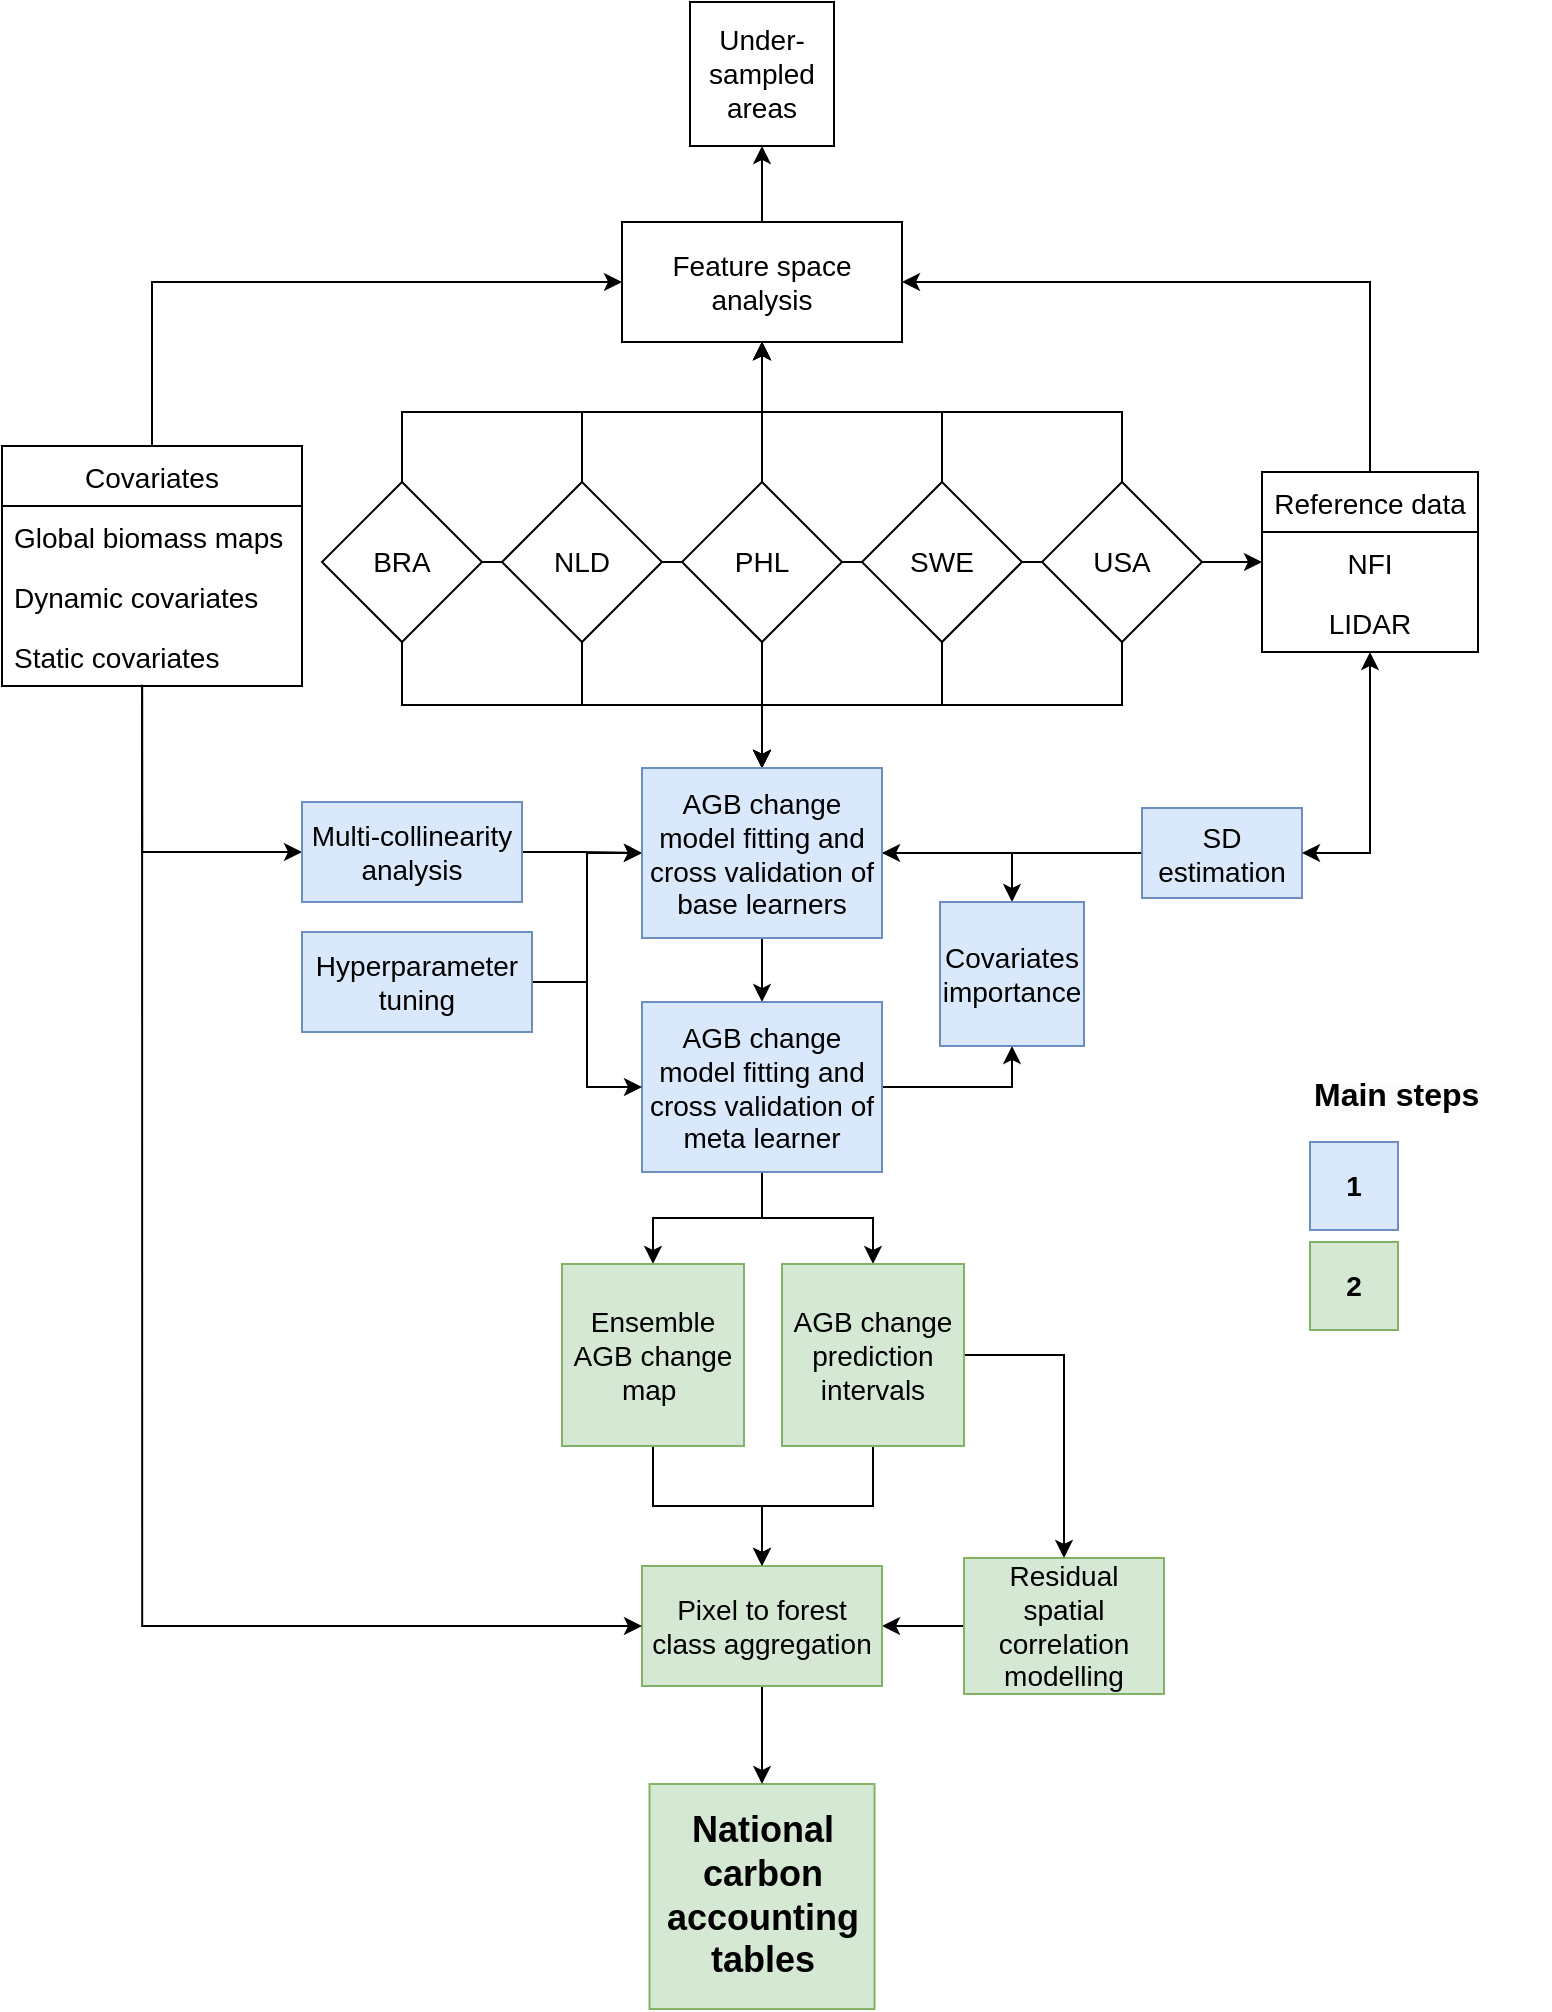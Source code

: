 <mxfile version="20.8.3" type="github">
  <diagram id="7FCCXjIass0c8LGfuhQM" name="Page-1">
    <mxGraphModel dx="1436" dy="794" grid="1" gridSize="10" guides="1" tooltips="1" connect="1" arrows="1" fold="1" page="1" pageScale="1" pageWidth="850" pageHeight="1100" math="0" shadow="0">
      <root>
        <mxCell id="0" />
        <mxCell id="1" parent="0" />
        <mxCell id="KfV9JO7thijLEImpelJ5-1" style="edgeStyle=orthogonalEdgeStyle;rounded=0;orthogonalLoop=1;jettySize=auto;html=1;exitX=1;exitY=0.5;exitDx=0;exitDy=0;entryX=0.5;entryY=0;entryDx=0;entryDy=0;fontSize=14;" parent="1" source="teEx1f5QK_VXIkJfzbQ1-2" target="SapkT-yCN-9leXiu0YD5-23" edge="1">
          <mxGeometry relative="1" as="geometry" />
        </mxCell>
        <mxCell id="ZPYPRFv1HHKOTxgRyHcO-13" style="edgeStyle=orthogonalEdgeStyle;rounded=0;orthogonalLoop=1;jettySize=auto;html=1;exitX=0.5;exitY=1;exitDx=0;exitDy=0;entryX=0.5;entryY=0;entryDx=0;entryDy=0;startArrow=none;startFill=0;fontSize=14;" parent="1" source="teEx1f5QK_VXIkJfzbQ1-2" target="ZPYPRFv1HHKOTxgRyHcO-12" edge="1">
          <mxGeometry relative="1" as="geometry" />
        </mxCell>
        <mxCell id="teEx1f5QK_VXIkJfzbQ1-2" value="AGB change model fitting and cross validation of base learners" style="rounded=0;whiteSpace=wrap;html=1;fontSize=14;" parent="1" vertex="1">
          <mxGeometry x="340" y="443" width="120" height="85" as="geometry" />
        </mxCell>
        <mxCell id="CiL1iPkSdLGy49wB4nn3-9" style="edgeStyle=orthogonalEdgeStyle;rounded=0;orthogonalLoop=1;jettySize=auto;html=1;exitX=0;exitY=0.5;exitDx=0;exitDy=0;entryX=1;entryY=0.5;entryDx=0;entryDy=0;endArrow=classic;endFill=1;fontSize=14;" parent="1" source="teEx1f5QK_VXIkJfzbQ1-4" target="teEx1f5QK_VXIkJfzbQ1-2" edge="1">
          <mxGeometry relative="1" as="geometry" />
        </mxCell>
        <mxCell id="teEx1f5QK_VXIkJfzbQ1-4" value="SD estimation" style="rounded=0;whiteSpace=wrap;html=1;fillColor=#dae8fc;strokeColor=#6c8ebf;fontSize=14;" parent="1" vertex="1">
          <mxGeometry x="590" y="463" width="80" height="45" as="geometry" />
        </mxCell>
        <mxCell id="SapkT-yCN-9leXiu0YD5-10" style="edgeStyle=orthogonalEdgeStyle;rounded=0;orthogonalLoop=1;jettySize=auto;html=1;exitX=0.531;exitY=0.993;exitDx=0;exitDy=0;exitPerimeter=0;startArrow=none;fontSize=14;" parent="1" source="SapkT-yCN-9leXiu0YD5-11" edge="1">
          <mxGeometry relative="1" as="geometry">
            <mxPoint x="230" y="485" as="targetPoint" />
          </mxGeometry>
        </mxCell>
        <mxCell id="udOXeqOPOwT8TV3Jfvcm-2" style="edgeStyle=orthogonalEdgeStyle;rounded=0;orthogonalLoop=1;jettySize=auto;html=1;exitX=0.5;exitY=0;exitDx=0;exitDy=0;entryX=0;entryY=0.5;entryDx=0;entryDy=0;startArrow=none;startFill=0;fontSize=14;" parent="1" source="teEx1f5QK_VXIkJfzbQ1-7" target="udOXeqOPOwT8TV3Jfvcm-1" edge="1">
          <mxGeometry relative="1" as="geometry" />
        </mxCell>
        <mxCell id="teEx1f5QK_VXIkJfzbQ1-7" value="Covariates" style="swimlane;fontStyle=0;childLayout=stackLayout;horizontal=1;startSize=30;horizontalStack=0;resizeParent=1;resizeParentMax=0;resizeLast=0;collapsible=1;marginBottom=0;fontSize=14;" parent="1" vertex="1">
          <mxGeometry x="20" y="282" width="150" height="120" as="geometry">
            <mxRectangle x="20" y="300" width="100" height="30" as="alternateBounds" />
          </mxGeometry>
        </mxCell>
        <mxCell id="teEx1f5QK_VXIkJfzbQ1-8" value="Global biomass maps" style="text;strokeColor=none;fillColor=none;align=left;verticalAlign=middle;spacingLeft=4;spacingRight=4;overflow=hidden;points=[[0,0.5],[1,0.5]];portConstraint=eastwest;rotatable=0;fontSize=14;" parent="teEx1f5QK_VXIkJfzbQ1-7" vertex="1">
          <mxGeometry y="30" width="150" height="30" as="geometry" />
        </mxCell>
        <mxCell id="teEx1f5QK_VXIkJfzbQ1-9" value="Dynamic covariates" style="text;strokeColor=none;fillColor=none;align=left;verticalAlign=middle;spacingLeft=4;spacingRight=4;overflow=hidden;points=[[0,0.5],[1,0.5]];portConstraint=eastwest;rotatable=0;fontSize=14;" parent="teEx1f5QK_VXIkJfzbQ1-7" vertex="1">
          <mxGeometry y="60" width="150" height="30" as="geometry" />
        </mxCell>
        <mxCell id="teEx1f5QK_VXIkJfzbQ1-10" value="Static covariates" style="text;strokeColor=none;fillColor=none;align=left;verticalAlign=middle;spacingLeft=4;spacingRight=4;overflow=hidden;points=[[0,0.5],[1,0.5]];portConstraint=eastwest;rotatable=0;fontSize=14;" parent="teEx1f5QK_VXIkJfzbQ1-7" vertex="1">
          <mxGeometry y="90" width="150" height="30" as="geometry" />
        </mxCell>
        <mxCell id="udOXeqOPOwT8TV3Jfvcm-3" style="edgeStyle=orthogonalEdgeStyle;rounded=0;orthogonalLoop=1;jettySize=auto;html=1;exitX=0.5;exitY=0;exitDx=0;exitDy=0;entryX=1;entryY=0.5;entryDx=0;entryDy=0;startArrow=none;startFill=0;verticalAlign=top;fontSize=14;" parent="1" source="teEx1f5QK_VXIkJfzbQ1-11" target="udOXeqOPOwT8TV3Jfvcm-1" edge="1">
          <mxGeometry relative="1" as="geometry" />
        </mxCell>
        <mxCell id="CiL1iPkSdLGy49wB4nn3-10" style="edgeStyle=orthogonalEdgeStyle;rounded=0;orthogonalLoop=1;jettySize=auto;html=1;exitX=0.5;exitY=1;exitDx=0;exitDy=0;entryX=1;entryY=0.5;entryDx=0;entryDy=0;endArrow=classic;endFill=1;startArrow=classic;startFill=1;fontSize=14;" parent="1" source="teEx1f5QK_VXIkJfzbQ1-11" target="teEx1f5QK_VXIkJfzbQ1-4" edge="1">
          <mxGeometry relative="1" as="geometry" />
        </mxCell>
        <mxCell id="MKZQgAe1Ub3DY2Xg2E-A-13" style="edgeStyle=orthogonalEdgeStyle;rounded=0;orthogonalLoop=1;jettySize=auto;html=1;exitX=0;exitY=0.5;exitDx=0;exitDy=0;entryX=1;entryY=0.5;entryDx=0;entryDy=0;startArrow=classic;startFill=1;endArrow=none;endFill=0;" edge="1" parent="1" source="teEx1f5QK_VXIkJfzbQ1-11" target="teEx1f5QK_VXIkJfzbQ1-26">
          <mxGeometry relative="1" as="geometry" />
        </mxCell>
        <mxCell id="teEx1f5QK_VXIkJfzbQ1-11" value="Reference data" style="swimlane;fontStyle=0;childLayout=stackLayout;horizontal=1;startSize=30;horizontalStack=0;resizeParent=1;resizeParentMax=0;resizeLast=0;collapsible=1;marginBottom=0;fontSize=14;" parent="1" vertex="1">
          <mxGeometry x="650" y="295" width="108" height="90" as="geometry">
            <mxRectangle x="350" y="250" width="100" height="30" as="alternateBounds" />
          </mxGeometry>
        </mxCell>
        <mxCell id="teEx1f5QK_VXIkJfzbQ1-12" value="NFI" style="text;strokeColor=none;fillColor=none;align=center;verticalAlign=middle;spacingLeft=4;spacingRight=4;overflow=hidden;points=[[0,0.5],[1,0.5]];portConstraint=eastwest;rotatable=0;fontSize=14;" parent="teEx1f5QK_VXIkJfzbQ1-11" vertex="1">
          <mxGeometry y="30" width="108" height="30" as="geometry" />
        </mxCell>
        <mxCell id="teEx1f5QK_VXIkJfzbQ1-13" value="LIDAR" style="text;strokeColor=none;fillColor=none;align=center;verticalAlign=middle;spacingLeft=4;spacingRight=4;overflow=hidden;points=[[0,0.5],[1,0.5]];portConstraint=eastwest;rotatable=0;fontSize=14;" parent="teEx1f5QK_VXIkJfzbQ1-11" vertex="1">
          <mxGeometry y="60" width="108" height="30" as="geometry" />
        </mxCell>
        <mxCell id="asTnqt45lLxpINR-L1pG-8" style="edgeStyle=orthogonalEdgeStyle;rounded=0;orthogonalLoop=1;jettySize=auto;html=1;exitX=1;exitY=0.5;exitDx=0;exitDy=0;entryX=0;entryY=0.5;entryDx=0;entryDy=0;endArrow=none;endFill=0;fontSize=14;" parent="1" source="teEx1f5QK_VXIkJfzbQ1-15" target="teEx1f5QK_VXIkJfzbQ1-24" edge="1">
          <mxGeometry relative="1" as="geometry" />
        </mxCell>
        <mxCell id="SapkT-yCN-9leXiu0YD5-8" style="edgeStyle=orthogonalEdgeStyle;rounded=0;orthogonalLoop=1;jettySize=auto;html=1;exitX=0.5;exitY=1;exitDx=0;exitDy=0;entryX=0.5;entryY=0;entryDx=0;entryDy=0;fontSize=14;" parent="1" source="teEx1f5QK_VXIkJfzbQ1-15" target="teEx1f5QK_VXIkJfzbQ1-2" edge="1">
          <mxGeometry relative="1" as="geometry">
            <mxPoint x="390" y="460" as="targetPoint" />
          </mxGeometry>
        </mxCell>
        <mxCell id="MKZQgAe1Ub3DY2Xg2E-A-7" style="edgeStyle=orthogonalEdgeStyle;rounded=0;orthogonalLoop=1;jettySize=auto;html=1;exitX=0.5;exitY=0;exitDx=0;exitDy=0;entryX=0.5;entryY=1;entryDx=0;entryDy=0;startArrow=none;startFill=0;endArrow=classic;endFill=1;" edge="1" parent="1" source="teEx1f5QK_VXIkJfzbQ1-15" target="udOXeqOPOwT8TV3Jfvcm-1">
          <mxGeometry relative="1" as="geometry" />
        </mxCell>
        <mxCell id="teEx1f5QK_VXIkJfzbQ1-15" value="NLD" style="rhombus;whiteSpace=wrap;html=1;fontSize=14;" parent="1" vertex="1">
          <mxGeometry x="270" y="300" width="80" height="80" as="geometry" />
        </mxCell>
        <mxCell id="asTnqt45lLxpINR-L1pG-9" style="edgeStyle=orthogonalEdgeStyle;rounded=0;orthogonalLoop=1;jettySize=auto;html=1;exitX=1;exitY=0.5;exitDx=0;exitDy=0;entryX=0;entryY=0.5;entryDx=0;entryDy=0;endArrow=none;endFill=0;fontSize=14;" parent="1" source="teEx1f5QK_VXIkJfzbQ1-24" target="teEx1f5QK_VXIkJfzbQ1-25" edge="1">
          <mxGeometry relative="1" as="geometry" />
        </mxCell>
        <mxCell id="SapkT-yCN-9leXiu0YD5-5" style="edgeStyle=orthogonalEdgeStyle;rounded=0;orthogonalLoop=1;jettySize=auto;html=1;exitX=0.5;exitY=1;exitDx=0;exitDy=0;entryX=0.5;entryY=0;entryDx=0;entryDy=0;fontSize=14;" parent="1" source="teEx1f5QK_VXIkJfzbQ1-24" target="teEx1f5QK_VXIkJfzbQ1-2" edge="1">
          <mxGeometry relative="1" as="geometry" />
        </mxCell>
        <mxCell id="MKZQgAe1Ub3DY2Xg2E-A-8" style="edgeStyle=orthogonalEdgeStyle;rounded=0;orthogonalLoop=1;jettySize=auto;html=1;exitX=0.5;exitY=0;exitDx=0;exitDy=0;entryX=0.5;entryY=1;entryDx=0;entryDy=0;startArrow=none;startFill=0;endArrow=classic;endFill=1;" edge="1" parent="1" source="teEx1f5QK_VXIkJfzbQ1-24" target="udOXeqOPOwT8TV3Jfvcm-1">
          <mxGeometry relative="1" as="geometry" />
        </mxCell>
        <mxCell id="teEx1f5QK_VXIkJfzbQ1-24" value="PHL" style="rhombus;whiteSpace=wrap;html=1;fontSize=14;" parent="1" vertex="1">
          <mxGeometry x="360" y="300" width="80" height="80" as="geometry" />
        </mxCell>
        <mxCell id="asTnqt45lLxpINR-L1pG-10" style="edgeStyle=orthogonalEdgeStyle;rounded=0;orthogonalLoop=1;jettySize=auto;html=1;exitX=1;exitY=0.5;exitDx=0;exitDy=0;entryX=0;entryY=0.5;entryDx=0;entryDy=0;endArrow=none;endFill=0;fontSize=14;" parent="1" source="teEx1f5QK_VXIkJfzbQ1-25" target="teEx1f5QK_VXIkJfzbQ1-26" edge="1">
          <mxGeometry relative="1" as="geometry" />
        </mxCell>
        <mxCell id="SapkT-yCN-9leXiu0YD5-6" style="edgeStyle=orthogonalEdgeStyle;rounded=0;orthogonalLoop=1;jettySize=auto;html=1;exitX=0.5;exitY=1;exitDx=0;exitDy=0;entryX=0.5;entryY=0;entryDx=0;entryDy=0;fontSize=14;" parent="1" source="teEx1f5QK_VXIkJfzbQ1-25" target="teEx1f5QK_VXIkJfzbQ1-2" edge="1">
          <mxGeometry relative="1" as="geometry">
            <mxPoint x="400" y="440" as="targetPoint" />
          </mxGeometry>
        </mxCell>
        <mxCell id="MKZQgAe1Ub3DY2Xg2E-A-11" style="edgeStyle=orthogonalEdgeStyle;rounded=0;orthogonalLoop=1;jettySize=auto;html=1;exitX=0.5;exitY=0;exitDx=0;exitDy=0;entryX=0.5;entryY=1;entryDx=0;entryDy=0;startArrow=none;startFill=0;endArrow=classic;endFill=1;" edge="1" parent="1" source="teEx1f5QK_VXIkJfzbQ1-25" target="udOXeqOPOwT8TV3Jfvcm-1">
          <mxGeometry relative="1" as="geometry" />
        </mxCell>
        <mxCell id="teEx1f5QK_VXIkJfzbQ1-25" value="SWE" style="rhombus;whiteSpace=wrap;html=1;fontSize=14;" parent="1" vertex="1">
          <mxGeometry x="450" y="300" width="80" height="80" as="geometry" />
        </mxCell>
        <mxCell id="SapkT-yCN-9leXiu0YD5-7" style="edgeStyle=orthogonalEdgeStyle;rounded=0;orthogonalLoop=1;jettySize=auto;html=1;exitX=0.5;exitY=1;exitDx=0;exitDy=0;entryX=0.5;entryY=0;entryDx=0;entryDy=0;fontSize=14;" parent="1" source="teEx1f5QK_VXIkJfzbQ1-26" target="teEx1f5QK_VXIkJfzbQ1-2" edge="1">
          <mxGeometry relative="1" as="geometry">
            <mxPoint x="400" y="440" as="targetPoint" />
          </mxGeometry>
        </mxCell>
        <mxCell id="MKZQgAe1Ub3DY2Xg2E-A-12" style="edgeStyle=orthogonalEdgeStyle;rounded=0;orthogonalLoop=1;jettySize=auto;html=1;exitX=0.5;exitY=0;exitDx=0;exitDy=0;entryX=0.5;entryY=1;entryDx=0;entryDy=0;startArrow=none;startFill=0;endArrow=classic;endFill=1;" edge="1" parent="1" source="teEx1f5QK_VXIkJfzbQ1-26" target="udOXeqOPOwT8TV3Jfvcm-1">
          <mxGeometry relative="1" as="geometry" />
        </mxCell>
        <mxCell id="teEx1f5QK_VXIkJfzbQ1-26" value="USA" style="rhombus;whiteSpace=wrap;html=1;fontSize=14;" parent="1" vertex="1">
          <mxGeometry x="540" y="300" width="80" height="80" as="geometry" />
        </mxCell>
        <mxCell id="HY1Ie6rke9uAVWFBcpWW-11" style="edgeStyle=orthogonalEdgeStyle;rounded=0;orthogonalLoop=1;jettySize=auto;html=1;exitX=0.5;exitY=1;exitDx=0;exitDy=0;entryX=0.5;entryY=0;entryDx=0;entryDy=0;fontSize=14;" parent="1" source="teEx1f5QK_VXIkJfzbQ1-53" target="HY1Ie6rke9uAVWFBcpWW-2" edge="1">
          <mxGeometry relative="1" as="geometry" />
        </mxCell>
        <mxCell id="teEx1f5QK_VXIkJfzbQ1-53" value="&lt;span style=&quot;font-size: 14px;&quot;&gt;Ensemble AGB change map&amp;nbsp;&lt;/span&gt;" style="whiteSpace=wrap;html=1;aspect=fixed;fontSize=14;fillColor=#dae8fc;strokeColor=#6c8ebf;" parent="1" vertex="1">
          <mxGeometry x="300" y="691" width="91" height="91" as="geometry" />
        </mxCell>
        <mxCell id="asTnqt45lLxpINR-L1pG-4" value="&lt;font style=&quot;font-size: 18px;&quot;&gt;National carbon accounting tables&lt;/font&gt;" style="whiteSpace=wrap;html=1;aspect=fixed;fontSize=14;fillColor=#d5e8d4;strokeColor=#82b366;fontStyle=1" parent="1" vertex="1">
          <mxGeometry x="343.75" y="951" width="112.5" height="112.5" as="geometry" />
        </mxCell>
        <mxCell id="SapkT-yCN-9leXiu0YD5-13" style="edgeStyle=orthogonalEdgeStyle;rounded=0;orthogonalLoop=1;jettySize=auto;html=1;exitX=1;exitY=0.5;exitDx=0;exitDy=0;entryX=0;entryY=0.5;entryDx=0;entryDy=0;fontSize=14;" parent="1" source="SapkT-yCN-9leXiu0YD5-11" target="teEx1f5QK_VXIkJfzbQ1-2" edge="1">
          <mxGeometry relative="1" as="geometry" />
        </mxCell>
        <mxCell id="ZPYPRFv1HHKOTxgRyHcO-14" style="edgeStyle=orthogonalEdgeStyle;rounded=0;orthogonalLoop=1;jettySize=auto;html=1;exitX=0;exitY=0.5;exitDx=0;exitDy=0;entryX=0.467;entryY=1;entryDx=0;entryDy=0;entryPerimeter=0;startArrow=classic;startFill=1;endArrow=none;endFill=0;fontSize=14;" parent="1" source="SapkT-yCN-9leXiu0YD5-11" target="teEx1f5QK_VXIkJfzbQ1-10" edge="1">
          <mxGeometry relative="1" as="geometry" />
        </mxCell>
        <mxCell id="SapkT-yCN-9leXiu0YD5-11" value="Multi-collinearity analysis" style="rounded=0;whiteSpace=wrap;html=1;fillColor=#dae8fc;strokeColor=#6c8ebf;fontSize=14;" parent="1" vertex="1">
          <mxGeometry x="170" y="460" width="110" height="50" as="geometry" />
        </mxCell>
        <mxCell id="SapkT-yCN-9leXiu0YD5-23" value="&lt;span style=&quot;font-size: 14px;&quot;&gt;Covariates importance&lt;/span&gt;" style="whiteSpace=wrap;html=1;aspect=fixed;fontSize=14;fillColor=#dae8fc;strokeColor=#6c8ebf;" parent="1" vertex="1">
          <mxGeometry x="489" y="510" width="72" height="72" as="geometry" />
        </mxCell>
        <mxCell id="HY1Ie6rke9uAVWFBcpWW-5" style="edgeStyle=orthogonalEdgeStyle;rounded=0;orthogonalLoop=1;jettySize=auto;html=1;exitX=0.5;exitY=1;exitDx=0;exitDy=0;entryX=0.5;entryY=0;entryDx=0;entryDy=0;fontSize=14;" parent="1" source="HY1Ie6rke9uAVWFBcpWW-2" target="asTnqt45lLxpINR-L1pG-4" edge="1">
          <mxGeometry relative="1" as="geometry" />
        </mxCell>
        <mxCell id="ZPYPRFv1HHKOTxgRyHcO-19" style="edgeStyle=orthogonalEdgeStyle;rounded=0;orthogonalLoop=1;jettySize=auto;html=1;exitX=1;exitY=0.5;exitDx=0;exitDy=0;entryX=0;entryY=0.5;entryDx=0;entryDy=0;startArrow=classic;startFill=1;endArrow=none;endFill=0;fontSize=14;" parent="1" source="HY1Ie6rke9uAVWFBcpWW-2" target="ZPYPRFv1HHKOTxgRyHcO-5" edge="1">
          <mxGeometry relative="1" as="geometry" />
        </mxCell>
        <mxCell id="HY1Ie6rke9uAVWFBcpWW-2" value="Pixel to forest class aggregation" style="rounded=0;whiteSpace=wrap;html=1;fillColor=#d5e8d4;strokeColor=#82b366;fontSize=14;" parent="1" vertex="1">
          <mxGeometry x="340" y="842" width="120" height="60" as="geometry" />
        </mxCell>
        <mxCell id="MKZQgAe1Ub3DY2Xg2E-A-5" style="edgeStyle=orthogonalEdgeStyle;rounded=0;orthogonalLoop=1;jettySize=auto;html=1;exitX=0.5;exitY=0;exitDx=0;exitDy=0;entryX=0.5;entryY=1;entryDx=0;entryDy=0;startArrow=none;startFill=0;endArrow=classic;endFill=1;" edge="1" parent="1" source="udOXeqOPOwT8TV3Jfvcm-1" target="QPVWIPGNWYsc6U1EdOR2-4">
          <mxGeometry relative="1" as="geometry" />
        </mxCell>
        <mxCell id="udOXeqOPOwT8TV3Jfvcm-1" value="&lt;font style=&quot;font-size: 14px;&quot;&gt;Feature space analysis&lt;/font&gt;" style="rounded=0;whiteSpace=wrap;html=1;fontSize=14;" parent="1" vertex="1">
          <mxGeometry x="330" y="170" width="140" height="60" as="geometry" />
        </mxCell>
        <mxCell id="CiL1iPkSdLGy49wB4nn3-7" style="edgeStyle=orthogonalEdgeStyle;rounded=0;orthogonalLoop=1;jettySize=auto;html=1;exitX=1;exitY=0.5;exitDx=0;exitDy=0;entryX=0;entryY=0.5;entryDx=0;entryDy=0;endArrow=none;endFill=0;fontSize=14;" parent="1" source="CiL1iPkSdLGy49wB4nn3-6" target="teEx1f5QK_VXIkJfzbQ1-15" edge="1">
          <mxGeometry relative="1" as="geometry" />
        </mxCell>
        <mxCell id="CiL1iPkSdLGy49wB4nn3-12" style="edgeStyle=orthogonalEdgeStyle;rounded=0;orthogonalLoop=1;jettySize=auto;html=1;exitX=0.5;exitY=1;exitDx=0;exitDy=0;entryX=0.5;entryY=0;entryDx=0;entryDy=0;endArrow=classic;endFill=1;fontSize=14;" parent="1" source="CiL1iPkSdLGy49wB4nn3-6" target="teEx1f5QK_VXIkJfzbQ1-2" edge="1">
          <mxGeometry relative="1" as="geometry" />
        </mxCell>
        <mxCell id="MKZQgAe1Ub3DY2Xg2E-A-6" style="edgeStyle=orthogonalEdgeStyle;rounded=0;orthogonalLoop=1;jettySize=auto;html=1;exitX=0.5;exitY=0;exitDx=0;exitDy=0;entryX=0.5;entryY=1;entryDx=0;entryDy=0;startArrow=none;startFill=0;endArrow=classic;endFill=1;" edge="1" parent="1" source="CiL1iPkSdLGy49wB4nn3-6" target="udOXeqOPOwT8TV3Jfvcm-1">
          <mxGeometry relative="1" as="geometry" />
        </mxCell>
        <mxCell id="CiL1iPkSdLGy49wB4nn3-6" value="BRA" style="rhombus;whiteSpace=wrap;html=1;fontSize=14;" parent="1" vertex="1">
          <mxGeometry x="180" y="300" width="80" height="80" as="geometry" />
        </mxCell>
        <mxCell id="ZPYPRFv1HHKOTxgRyHcO-5" value="Residual spatial correlation modelling" style="rounded=0;whiteSpace=wrap;html=1;fillColor=#d5e8d4;strokeColor=#82b366;fontSize=14;" parent="1" vertex="1">
          <mxGeometry x="501" y="838" width="100" height="68" as="geometry" />
        </mxCell>
        <mxCell id="ZPYPRFv1HHKOTxgRyHcO-28" style="edgeStyle=orthogonalEdgeStyle;rounded=0;orthogonalLoop=1;jettySize=auto;html=1;exitX=0;exitY=0.5;exitDx=0;exitDy=0;entryX=0.467;entryY=0.981;entryDx=0;entryDy=0;entryPerimeter=0;startArrow=classic;startFill=1;endArrow=none;endFill=0;fontSize=14;" parent="1" source="HY1Ie6rke9uAVWFBcpWW-2" target="teEx1f5QK_VXIkJfzbQ1-10" edge="1">
          <mxGeometry relative="1" as="geometry">
            <mxPoint x="220" y="872.0" as="sourcePoint" />
          </mxGeometry>
        </mxCell>
        <mxCell id="ZPYPRFv1HHKOTxgRyHcO-9" style="edgeStyle=orthogonalEdgeStyle;rounded=0;orthogonalLoop=1;jettySize=auto;html=1;exitX=1;exitY=0.5;exitDx=0;exitDy=0;entryX=0.5;entryY=0;entryDx=0;entryDy=0;fontSize=14;" parent="1" source="ZPYPRFv1HHKOTxgRyHcO-8" target="ZPYPRFv1HHKOTxgRyHcO-5" edge="1">
          <mxGeometry relative="1" as="geometry" />
        </mxCell>
        <mxCell id="ZPYPRFv1HHKOTxgRyHcO-11" style="edgeStyle=orthogonalEdgeStyle;rounded=0;orthogonalLoop=1;jettySize=auto;html=1;exitX=0.5;exitY=1;exitDx=0;exitDy=0;entryX=0.5;entryY=0;entryDx=0;entryDy=0;startArrow=none;startFill=0;fontSize=14;" parent="1" source="ZPYPRFv1HHKOTxgRyHcO-8" target="HY1Ie6rke9uAVWFBcpWW-2" edge="1">
          <mxGeometry relative="1" as="geometry" />
        </mxCell>
        <mxCell id="ZPYPRFv1HHKOTxgRyHcO-8" value="&lt;span style=&quot;font-size: 14px;&quot;&gt;AGB change prediction intervals&lt;/span&gt;" style="whiteSpace=wrap;html=1;aspect=fixed;fontSize=14;fillColor=#dae8fc;strokeColor=#6c8ebf;" parent="1" vertex="1">
          <mxGeometry x="410" y="691" width="91" height="91" as="geometry" />
        </mxCell>
        <mxCell id="ZPYPRFv1HHKOTxgRyHcO-16" style="edgeStyle=orthogonalEdgeStyle;rounded=0;orthogonalLoop=1;jettySize=auto;html=1;exitX=0.5;exitY=1;exitDx=0;exitDy=0;entryX=0.5;entryY=0;entryDx=0;entryDy=0;startArrow=none;startFill=0;endArrow=classic;endFill=1;fontSize=14;" parent="1" source="ZPYPRFv1HHKOTxgRyHcO-12" target="teEx1f5QK_VXIkJfzbQ1-53" edge="1">
          <mxGeometry relative="1" as="geometry" />
        </mxCell>
        <mxCell id="ZPYPRFv1HHKOTxgRyHcO-17" style="edgeStyle=orthogonalEdgeStyle;rounded=0;orthogonalLoop=1;jettySize=auto;html=1;exitX=0.5;exitY=1;exitDx=0;exitDy=0;entryX=0.5;entryY=0;entryDx=0;entryDy=0;startArrow=none;startFill=0;endArrow=classic;endFill=1;fontSize=14;" parent="1" source="ZPYPRFv1HHKOTxgRyHcO-12" target="ZPYPRFv1HHKOTxgRyHcO-8" edge="1">
          <mxGeometry relative="1" as="geometry" />
        </mxCell>
        <mxCell id="WkKqPMA12Tvg3oTXvtLE-2" style="edgeStyle=orthogonalEdgeStyle;rounded=0;orthogonalLoop=1;jettySize=auto;html=1;exitX=1;exitY=0.5;exitDx=0;exitDy=0;entryX=0.5;entryY=1;entryDx=0;entryDy=0;fontSize=14;" parent="1" source="ZPYPRFv1HHKOTxgRyHcO-12" target="SapkT-yCN-9leXiu0YD5-23" edge="1">
          <mxGeometry relative="1" as="geometry" />
        </mxCell>
        <mxCell id="ZPYPRFv1HHKOTxgRyHcO-12" value="AGB change model fitting and cross validation of meta learner" style="rounded=0;whiteSpace=wrap;html=1;fillColor=#dae8fc;strokeColor=#6c8ebf;fontSize=14;" parent="1" vertex="1">
          <mxGeometry x="340" y="560" width="120" height="85" as="geometry" />
        </mxCell>
        <mxCell id="WkKqPMA12Tvg3oTXvtLE-5" style="edgeStyle=orthogonalEdgeStyle;rounded=0;orthogonalLoop=1;jettySize=auto;html=1;entryX=0;entryY=0.5;entryDx=0;entryDy=0;fontSize=14;" parent="1" source="WkKqPMA12Tvg3oTXvtLE-1" target="teEx1f5QK_VXIkJfzbQ1-2" edge="1">
          <mxGeometry relative="1" as="geometry" />
        </mxCell>
        <mxCell id="WkKqPMA12Tvg3oTXvtLE-6" style="edgeStyle=orthogonalEdgeStyle;rounded=0;orthogonalLoop=1;jettySize=auto;html=1;exitX=1;exitY=0.5;exitDx=0;exitDy=0;entryX=0;entryY=0.5;entryDx=0;entryDy=0;fontSize=14;" parent="1" source="WkKqPMA12Tvg3oTXvtLE-1" target="ZPYPRFv1HHKOTxgRyHcO-12" edge="1">
          <mxGeometry relative="1" as="geometry" />
        </mxCell>
        <mxCell id="WkKqPMA12Tvg3oTXvtLE-1" value="Hyperparameter tuning" style="rounded=0;whiteSpace=wrap;html=1;fillColor=#dae8fc;strokeColor=#6c8ebf;fontSize=14;" parent="1" vertex="1">
          <mxGeometry x="170" y="525" width="115" height="50" as="geometry" />
        </mxCell>
        <mxCell id="QPVWIPGNWYsc6U1EdOR2-3" value="AGB change model fitting and cross validation of base learners" style="rounded=0;whiteSpace=wrap;html=1;fillColor=#dae8fc;strokeColor=#6c8ebf;fontSize=14;" parent="1" vertex="1">
          <mxGeometry x="340" y="443" width="120" height="85" as="geometry" />
        </mxCell>
        <mxCell id="QPVWIPGNWYsc6U1EdOR2-4" value="&lt;font style=&quot;font-size: 14px;&quot;&gt;Under-sampled areas&lt;/font&gt;" style="whiteSpace=wrap;html=1;aspect=fixed;fontSize=14;" parent="1" vertex="1">
          <mxGeometry x="364" y="60" width="72" height="72" as="geometry" />
        </mxCell>
        <mxCell id="QPVWIPGNWYsc6U1EdOR2-5" value="&lt;span style=&quot;font-size: 14px;&quot;&gt;Covariates importance&lt;/span&gt;" style="whiteSpace=wrap;html=1;aspect=fixed;fontSize=14;fillColor=#dae8fc;strokeColor=#6c8ebf;" parent="1" vertex="1">
          <mxGeometry x="489" y="510" width="72" height="72" as="geometry" />
        </mxCell>
        <mxCell id="QPVWIPGNWYsc6U1EdOR2-6" value="&lt;span style=&quot;font-size: 14px;&quot;&gt;Ensemble AGB change map&amp;nbsp;&lt;/span&gt;" style="whiteSpace=wrap;html=1;aspect=fixed;fontSize=14;fillColor=#d5e8d4;strokeColor=#82b366;" parent="1" vertex="1">
          <mxGeometry x="300" y="691" width="91" height="91" as="geometry" />
        </mxCell>
        <mxCell id="QPVWIPGNWYsc6U1EdOR2-7" value="&lt;span style=&quot;font-size: 14px;&quot;&gt;AGB change prediction intervals&lt;/span&gt;" style="whiteSpace=wrap;html=1;aspect=fixed;fontSize=14;fillColor=#d5e8d4;strokeColor=#82b366;" parent="1" vertex="1">
          <mxGeometry x="410" y="691" width="91" height="91" as="geometry" />
        </mxCell>
        <mxCell id="rs6tQVdRDjRjdd54Jp9l-1" value="&lt;span style=&quot;border-color: var(--border-color); color: rgb(0, 0, 0); font-family: Helvetica; font-style: normal; font-variant-ligatures: normal; font-variant-caps: normal; letter-spacing: normal; orphans: 2; text-align: center; text-indent: 0px; text-transform: none; widows: 2; word-spacing: 0px; -webkit-text-stroke-width: 0px; background-color: rgb(251, 251, 251); text-decoration-thickness: initial; text-decoration-style: initial; text-decoration-color: initial;&quot;&gt;&lt;b style=&quot;&quot;&gt;&lt;font style=&quot;font-size: 16px;&quot;&gt;Main steps&lt;/font&gt;&lt;/b&gt;&lt;/span&gt;" style="text;whiteSpace=wrap;html=1;" parent="1" vertex="1">
          <mxGeometry x="674" y="590" width="120" height="40" as="geometry" />
        </mxCell>
        <mxCell id="rs6tQVdRDjRjdd54Jp9l-2" value="&lt;font style=&quot;font-size: 14px;&quot;&gt;&lt;b&gt;1&lt;/b&gt;&lt;/font&gt;" style="whiteSpace=wrap;html=1;aspect=fixed;fontSize=14;fillColor=#dae8fc;strokeColor=#6c8ebf;" parent="1" vertex="1">
          <mxGeometry x="674" y="630" width="44" height="44" as="geometry" />
        </mxCell>
        <mxCell id="rs6tQVdRDjRjdd54Jp9l-3" value="&lt;font style=&quot;font-size: 14px;&quot;&gt;&lt;b&gt;2&lt;/b&gt;&lt;/font&gt;" style="whiteSpace=wrap;html=1;aspect=fixed;fontSize=14;fillColor=#d5e8d4;strokeColor=#82b366;" parent="1" vertex="1">
          <mxGeometry x="674" y="680" width="44" height="44" as="geometry" />
        </mxCell>
      </root>
    </mxGraphModel>
  </diagram>
</mxfile>
